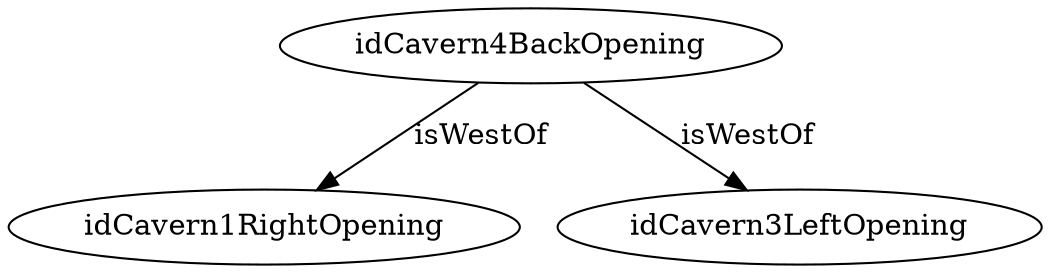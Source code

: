 strict digraph  {
idCavern4BackOpening [node_type=entity_node, root=root];
idCavern1RightOpening;
idCavern3LeftOpening;
idCavern4BackOpening -> idCavern1RightOpening  [edge_type=relationship, label=isWestOf];
idCavern4BackOpening -> idCavern3LeftOpening  [edge_type=relationship, label=isWestOf];
}
